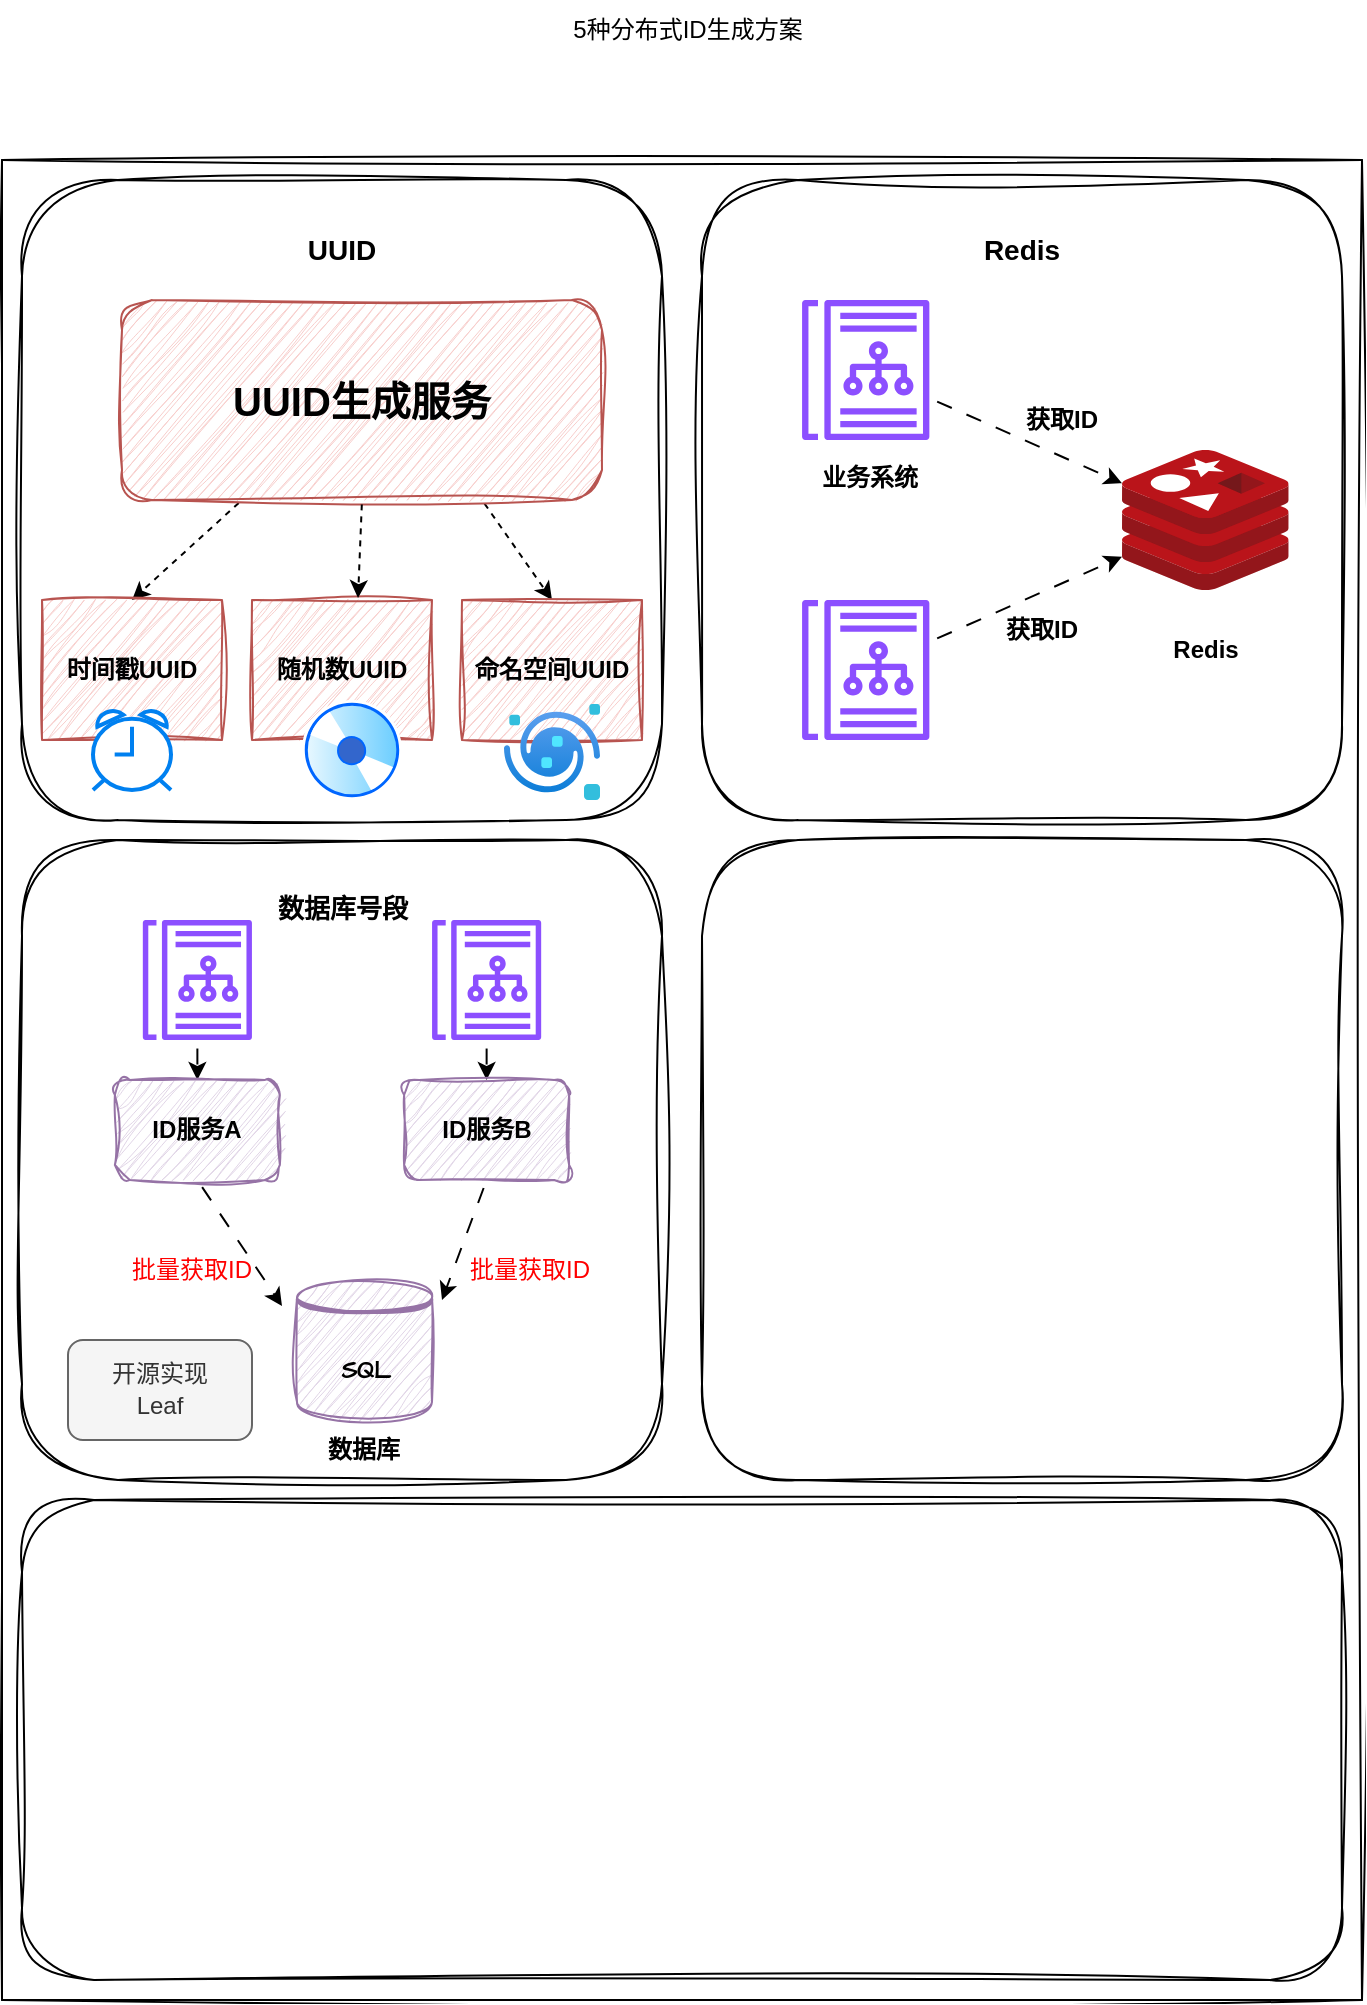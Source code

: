 <mxfile version="24.8.6">
  <diagram name="第 1 页" id="KXyL-MeRgQBoH-naH-UT">
    <mxGraphModel dx="2074" dy="1121" grid="1" gridSize="10" guides="1" tooltips="1" connect="1" arrows="1" fold="1" page="1" pageScale="1" pageWidth="827" pageHeight="1169" math="0" shadow="0">
      <root>
        <mxCell id="0" />
        <mxCell id="1" parent="0" />
        <mxCell id="eCkcwD84LaB2K8-KYKlw-1" value="" style="endArrow=none;html=1;rounded=0;sketch=1;hachureGap=4;jiggle=2;curveFitting=1;fontFamily=Architects Daughter;fontSource=https%3A%2F%2Ffonts.googleapis.com%2Fcss%3Ffamily%3DArchitects%2BDaughter;" parent="1" edge="1">
          <mxGeometry width="50" height="50" relative="1" as="geometry">
            <mxPoint x="80" y="120" as="sourcePoint" />
            <mxPoint x="760" y="120" as="targetPoint" />
          </mxGeometry>
        </mxCell>
        <mxCell id="eCkcwD84LaB2K8-KYKlw-2" value="" style="endArrow=none;html=1;rounded=0;sketch=1;hachureGap=4;jiggle=2;curveFitting=1;fontFamily=Architects Daughter;fontSource=https%3A%2F%2Ffonts.googleapis.com%2Fcss%3Ffamily%3DArchitects%2BDaughter;" parent="1" edge="1">
          <mxGeometry width="50" height="50" relative="1" as="geometry">
            <mxPoint x="80" y="120" as="sourcePoint" />
            <mxPoint x="80" y="1040" as="targetPoint" />
          </mxGeometry>
        </mxCell>
        <mxCell id="eCkcwD84LaB2K8-KYKlw-3" value="" style="endArrow=none;html=1;rounded=0;sketch=1;hachureGap=4;jiggle=2;curveFitting=1;fontFamily=Architects Daughter;fontSource=https%3A%2F%2Ffonts.googleapis.com%2Fcss%3Ffamily%3DArchitects%2BDaughter;" parent="1" edge="1">
          <mxGeometry width="50" height="50" relative="1" as="geometry">
            <mxPoint x="760" y="120" as="sourcePoint" />
            <mxPoint x="760" y="1040" as="targetPoint" />
          </mxGeometry>
        </mxCell>
        <mxCell id="eCkcwD84LaB2K8-KYKlw-4" value="" style="endArrow=none;html=1;rounded=0;sketch=1;hachureGap=4;jiggle=2;curveFitting=1;fontFamily=Architects Daughter;fontSource=https%3A%2F%2Ffonts.googleapis.com%2Fcss%3Ffamily%3DArchitects%2BDaughter;" parent="1" edge="1">
          <mxGeometry width="50" height="50" relative="1" as="geometry">
            <mxPoint x="80" y="1040" as="sourcePoint" />
            <mxPoint x="760" y="1040" as="targetPoint" />
          </mxGeometry>
        </mxCell>
        <mxCell id="eCkcwD84LaB2K8-KYKlw-5" value="" style="rounded=1;whiteSpace=wrap;html=1;sketch=1;hachureGap=4;jiggle=2;curveFitting=1;fontFamily=Architects Daughter;fontSource=https%3A%2F%2Ffonts.googleapis.com%2Fcss%3Ffamily%3DArchitects%2BDaughter;" parent="1" vertex="1">
          <mxGeometry x="90" y="130" width="320" height="320" as="geometry" />
        </mxCell>
        <mxCell id="eCkcwD84LaB2K8-KYKlw-6" value="&lt;font face=&quot;Helvetica&quot;&gt;5种分布式ID生成方案&lt;/font&gt;" style="text;html=1;align=center;verticalAlign=middle;whiteSpace=wrap;rounded=0;fontFamily=Architects Daughter;fontSource=https%3A%2F%2Ffonts.googleapis.com%2Fcss%3Ffamily%3DArchitects%2BDaughter;" parent="1" vertex="1">
          <mxGeometry x="310" y="40" width="226" height="30" as="geometry" />
        </mxCell>
        <mxCell id="eCkcwD84LaB2K8-KYKlw-12" value="" style="rounded=1;whiteSpace=wrap;html=1;sketch=1;hachureGap=4;jiggle=2;curveFitting=1;fontFamily=Architects Daughter;fontSource=https%3A%2F%2Ffonts.googleapis.com%2Fcss%3Ffamily%3DArchitects%2BDaughter;" parent="1" vertex="1">
          <mxGeometry x="90" y="790" width="660" height="240" as="geometry" />
        </mxCell>
        <mxCell id="eCkcwD84LaB2K8-KYKlw-13" value="" style="rounded=1;whiteSpace=wrap;html=1;sketch=1;hachureGap=4;jiggle=2;curveFitting=1;fontFamily=Architects Daughter;fontSource=https%3A%2F%2Ffonts.googleapis.com%2Fcss%3Ffamily%3DArchitects%2BDaughter;" parent="1" vertex="1">
          <mxGeometry x="430" y="130" width="320" height="320" as="geometry" />
        </mxCell>
        <mxCell id="eCkcwD84LaB2K8-KYKlw-14" value="" style="rounded=1;whiteSpace=wrap;html=1;sketch=1;hachureGap=4;jiggle=2;curveFitting=1;fontFamily=Architects Daughter;fontSource=https%3A%2F%2Ffonts.googleapis.com%2Fcss%3Ffamily%3DArchitects%2BDaughter;" parent="1" vertex="1">
          <mxGeometry x="90" y="460" width="320" height="320" as="geometry" />
        </mxCell>
        <mxCell id="eCkcwD84LaB2K8-KYKlw-15" value="" style="rounded=1;whiteSpace=wrap;html=1;sketch=1;hachureGap=4;jiggle=2;curveFitting=1;fontFamily=Architects Daughter;fontSource=https%3A%2F%2Ffonts.googleapis.com%2Fcss%3Ffamily%3DArchitects%2BDaughter;" parent="1" vertex="1">
          <mxGeometry x="430" y="460" width="320" height="320" as="geometry" />
        </mxCell>
        <mxCell id="eCkcwD84LaB2K8-KYKlw-16" value="UUID" style="text;html=1;align=center;verticalAlign=middle;whiteSpace=wrap;rounded=0;fontFamily=Helvetica;fontStyle=1;fontSize=14;" parent="1" vertex="1">
          <mxGeometry x="220" y="150" width="60" height="30" as="geometry" />
        </mxCell>
        <mxCell id="gERAebwKsyDYJ2gwn_3w-4" style="rounded=0;hachureGap=4;orthogonalLoop=1;jettySize=auto;html=1;exitX=0.25;exitY=1;exitDx=0;exitDy=0;entryX=0.5;entryY=0;entryDx=0;entryDy=0;fontFamily=Architects Daughter;fontSource=https%3A%2F%2Ffonts.googleapis.com%2Fcss%3Ffamily%3DArchitects%2BDaughter;dashed=1;flowAnimation=1;" edge="1" parent="1" source="eCkcwD84LaB2K8-KYKlw-17" target="gERAebwKsyDYJ2gwn_3w-1">
          <mxGeometry relative="1" as="geometry" />
        </mxCell>
        <mxCell id="gERAebwKsyDYJ2gwn_3w-6" style="rounded=0;hachureGap=4;orthogonalLoop=1;jettySize=auto;html=1;exitX=0.75;exitY=1;exitDx=0;exitDy=0;entryX=0.5;entryY=0;entryDx=0;entryDy=0;fontFamily=Architects Daughter;fontSource=https%3A%2F%2Ffonts.googleapis.com%2Fcss%3Ffamily%3DArchitects%2BDaughter;dashed=1;flowAnimation=1;" edge="1" parent="1" source="eCkcwD84LaB2K8-KYKlw-17" target="gERAebwKsyDYJ2gwn_3w-3">
          <mxGeometry relative="1" as="geometry" />
        </mxCell>
        <mxCell id="eCkcwD84LaB2K8-KYKlw-17" value="" style="rounded=1;whiteSpace=wrap;html=1;sketch=1;hachureGap=4;jiggle=2;curveFitting=1;fontFamily=Architects Daughter;fontSource=https%3A%2F%2Ffonts.googleapis.com%2Fcss%3Ffamily%3DArchitects%2BDaughter;fillColor=#f8cecc;strokeColor=#b85450;" parent="1" vertex="1">
          <mxGeometry x="140" y="190" width="240" height="100" as="geometry" />
        </mxCell>
        <mxCell id="eCkcwD84LaB2K8-KYKlw-18" value="&lt;font style=&quot;font-size: 20px;&quot;&gt;&lt;b&gt;UUID生成服务&lt;/b&gt;&lt;/font&gt;" style="text;html=1;align=center;verticalAlign=middle;whiteSpace=wrap;rounded=0;fontFamily=Helvetica;" parent="1" vertex="1">
          <mxGeometry x="190" y="215" width="140" height="50" as="geometry" />
        </mxCell>
        <mxCell id="gERAebwKsyDYJ2gwn_3w-1" value="时间戳UUID" style="rounded=0;whiteSpace=wrap;html=1;sketch=1;hachureGap=4;jiggle=2;curveFitting=1;fontFamily=Helvetica;fillColor=#f8cecc;strokeColor=#b85450;fontStyle=1" vertex="1" parent="1">
          <mxGeometry x="100" y="340" width="90" height="70" as="geometry" />
        </mxCell>
        <mxCell id="gERAebwKsyDYJ2gwn_3w-2" value="随机数UUID" style="rounded=0;whiteSpace=wrap;html=1;sketch=1;hachureGap=4;jiggle=2;curveFitting=1;fontFamily=Helvetica;fillColor=#f8cecc;strokeColor=#b85450;fontStyle=1" vertex="1" parent="1">
          <mxGeometry x="205" y="340" width="90" height="70" as="geometry" />
        </mxCell>
        <mxCell id="gERAebwKsyDYJ2gwn_3w-3" value="命名空间UUID" style="rounded=0;whiteSpace=wrap;html=1;sketch=1;hachureGap=4;jiggle=2;curveFitting=1;fontFamily=Helvetica;fillColor=#f8cecc;strokeColor=#b85450;fontStyle=1" vertex="1" parent="1">
          <mxGeometry x="310" y="340" width="90" height="70" as="geometry" />
        </mxCell>
        <mxCell id="gERAebwKsyDYJ2gwn_3w-5" style="rounded=0;hachureGap=4;orthogonalLoop=1;jettySize=auto;html=1;exitX=0.5;exitY=1;exitDx=0;exitDy=0;entryX=0.589;entryY=-0.014;entryDx=0;entryDy=0;entryPerimeter=0;fontFamily=Architects Daughter;fontSource=https%3A%2F%2Ffonts.googleapis.com%2Fcss%3Ffamily%3DArchitects%2BDaughter;dashed=1;flowAnimation=1;" edge="1" parent="1" source="eCkcwD84LaB2K8-KYKlw-17" target="gERAebwKsyDYJ2gwn_3w-2">
          <mxGeometry relative="1" as="geometry" />
        </mxCell>
        <mxCell id="gERAebwKsyDYJ2gwn_3w-7" value="" style="html=1;verticalLabelPosition=bottom;align=center;labelBackgroundColor=#ffffff;verticalAlign=top;strokeWidth=2;strokeColor=#0080F0;shadow=0;dashed=0;shape=mxgraph.ios7.icons.alarm_clock;hachureGap=4;fontFamily=Architects Daughter;fontSource=https%3A%2F%2Ffonts.googleapis.com%2Fcss%3Ffamily%3DArchitects%2BDaughter;" vertex="1" parent="1">
          <mxGeometry x="125.5" y="395" width="39" height="40" as="geometry" />
        </mxCell>
        <mxCell id="gERAebwKsyDYJ2gwn_3w-9" value="" style="image;aspect=fixed;perimeter=ellipsePerimeter;html=1;align=center;shadow=0;dashed=0;spacingTop=3;image=img/lib/active_directory/cd_dvd.svg;sketch=1;hachureGap=4;jiggle=2;curveFitting=1;fontFamily=Architects Daughter;fontSource=https%3A%2F%2Ffonts.googleapis.com%2Fcss%3Ffamily%3DArchitects%2BDaughter;" vertex="1" parent="1">
          <mxGeometry x="230" y="390" width="50" height="50" as="geometry" />
        </mxCell>
        <mxCell id="gERAebwKsyDYJ2gwn_3w-11" value="" style="image;aspect=fixed;html=1;points=[];align=center;fontSize=12;image=img/lib/azure2/web/App_Space.svg;sketch=1;hachureGap=4;jiggle=2;curveFitting=1;fontFamily=Architects Daughter;fontSource=https%3A%2F%2Ffonts.googleapis.com%2Fcss%3Ffamily%3DArchitects%2BDaughter;" vertex="1" parent="1">
          <mxGeometry x="331" y="392" width="48" height="48" as="geometry" />
        </mxCell>
        <mxCell id="gERAebwKsyDYJ2gwn_3w-12" value="" style="image;sketch=0;aspect=fixed;html=1;points=[];align=center;fontSize=12;image=img/lib/mscae/Cache_Redis_Product.svg;hachureGap=4;jiggle=2;curveFitting=1;fontFamily=Architects Daughter;fontSource=https%3A%2F%2Ffonts.googleapis.com%2Fcss%3Ffamily%3DArchitects%2BDaughter;" vertex="1" parent="1">
          <mxGeometry x="640" y="265" width="83.33" height="70" as="geometry" />
        </mxCell>
        <mxCell id="gERAebwKsyDYJ2gwn_3w-13" value="" style="sketch=0;outlineConnect=0;fontColor=#232F3E;gradientColor=none;fillColor=#8C4FFF;strokeColor=none;dashed=0;verticalLabelPosition=bottom;verticalAlign=top;align=center;html=1;fontSize=12;fontStyle=0;aspect=fixed;pointerEvents=1;shape=mxgraph.aws4.datazone_business_data_catalog;hachureGap=4;jiggle=2;curveFitting=1;fontFamily=Architects Daughter;fontSource=https%3A%2F%2Ffonts.googleapis.com%2Fcss%3Ffamily%3DArchitects%2BDaughter;" vertex="1" parent="1">
          <mxGeometry x="480" y="190" width="63.72" height="70" as="geometry" />
        </mxCell>
        <mxCell id="gERAebwKsyDYJ2gwn_3w-14" value="" style="sketch=0;outlineConnect=0;fontColor=#232F3E;gradientColor=none;fillColor=#8C4FFF;strokeColor=none;dashed=0;verticalLabelPosition=bottom;verticalAlign=top;align=center;html=1;fontSize=12;fontStyle=0;aspect=fixed;pointerEvents=1;shape=mxgraph.aws4.datazone_business_data_catalog;hachureGap=4;jiggle=2;curveFitting=1;fontFamily=Architects Daughter;fontSource=https%3A%2F%2Ffonts.googleapis.com%2Fcss%3Ffamily%3DArchitects%2BDaughter;" vertex="1" parent="1">
          <mxGeometry x="480" y="340" width="63.72" height="70" as="geometry" />
        </mxCell>
        <mxCell id="gERAebwKsyDYJ2gwn_3w-15" value="" style="endArrow=classic;html=1;rounded=0;hachureGap=4;fontFamily=Architects Daughter;fontSource=https%3A%2F%2Ffonts.googleapis.com%2Fcss%3Ffamily%3DArchitects%2BDaughter;flowAnimation=1;" edge="1" parent="1" source="gERAebwKsyDYJ2gwn_3w-13" target="gERAebwKsyDYJ2gwn_3w-12">
          <mxGeometry width="50" height="50" relative="1" as="geometry">
            <mxPoint x="390" y="600" as="sourcePoint" />
            <mxPoint x="440" y="550" as="targetPoint" />
          </mxGeometry>
        </mxCell>
        <mxCell id="gERAebwKsyDYJ2gwn_3w-16" value="" style="endArrow=classic;html=1;rounded=0;hachureGap=4;fontFamily=Architects Daughter;fontSource=https%3A%2F%2Ffonts.googleapis.com%2Fcss%3Ffamily%3DArchitects%2BDaughter;flowAnimation=1;" edge="1" parent="1" source="gERAebwKsyDYJ2gwn_3w-14" target="gERAebwKsyDYJ2gwn_3w-12">
          <mxGeometry width="50" height="50" relative="1" as="geometry">
            <mxPoint x="560" y="340" as="sourcePoint" />
            <mxPoint x="656" y="383" as="targetPoint" />
          </mxGeometry>
        </mxCell>
        <mxCell id="gERAebwKsyDYJ2gwn_3w-17" value="业务系统" style="text;html=1;align=center;verticalAlign=middle;whiteSpace=wrap;rounded=0;fontFamily=Architects Daughter;fontSource=https%3A%2F%2Ffonts.googleapis.com%2Fcss%3Ffamily%3DArchitects%2BDaughter;fontStyle=1" vertex="1" parent="1">
          <mxGeometry x="484" y="265" width="60" height="30" as="geometry" />
        </mxCell>
        <mxCell id="gERAebwKsyDYJ2gwn_3w-18" value="&lt;font face=&quot;Helvetica&quot;&gt;Redis&lt;/font&gt;" style="text;html=1;align=center;verticalAlign=middle;whiteSpace=wrap;rounded=0;fontFamily=Architects Daughter;fontSource=https%3A%2F%2Ffonts.googleapis.com%2Fcss%3Ffamily%3DArchitects%2BDaughter;fontStyle=1" vertex="1" parent="1">
          <mxGeometry x="651.67" y="350" width="60" height="30" as="geometry" />
        </mxCell>
        <mxCell id="gERAebwKsyDYJ2gwn_3w-19" value="&lt;font style=&quot;font-size: 14px;&quot; face=&quot;Helvetica&quot;&gt;Redis&lt;/font&gt;" style="text;html=1;align=center;verticalAlign=middle;whiteSpace=wrap;rounded=0;fontFamily=Architects Daughter;fontSource=https%3A%2F%2Ffonts.googleapis.com%2Fcss%3Ffamily%3DArchitects%2BDaughter;fontStyle=1" vertex="1" parent="1">
          <mxGeometry x="560" y="150" width="60" height="30" as="geometry" />
        </mxCell>
        <mxCell id="gERAebwKsyDYJ2gwn_3w-20" value="&lt;font face=&quot;Helvetica&quot;&gt;&lt;b&gt;获取ID&lt;/b&gt;&lt;/font&gt;" style="text;html=1;align=center;verticalAlign=middle;whiteSpace=wrap;rounded=0;fontFamily=Architects Daughter;fontSource=https%3A%2F%2Ffonts.googleapis.com%2Fcss%3Ffamily%3DArchitects%2BDaughter;" vertex="1" parent="1">
          <mxGeometry x="580" y="235" width="60" height="30" as="geometry" />
        </mxCell>
        <mxCell id="gERAebwKsyDYJ2gwn_3w-21" value="&lt;font face=&quot;Helvetica&quot;&gt;&lt;b&gt;获取ID&lt;/b&gt;&lt;/font&gt;" style="text;html=1;align=center;verticalAlign=middle;whiteSpace=wrap;rounded=0;fontFamily=Architects Daughter;fontSource=https%3A%2F%2Ffonts.googleapis.com%2Fcss%3Ffamily%3DArchitects%2BDaughter;" vertex="1" parent="1">
          <mxGeometry x="570" y="340" width="60" height="30" as="geometry" />
        </mxCell>
        <mxCell id="gERAebwKsyDYJ2gwn_3w-34" value="" style="rounded=0;hachureGap=4;orthogonalLoop=1;jettySize=auto;html=1;fontFamily=Architects Daughter;fontSource=https%3A%2F%2Ffonts.googleapis.com%2Fcss%3Ffamily%3DArchitects%2BDaughter;flowAnimation=1;" edge="1" parent="1" source="gERAebwKsyDYJ2gwn_3w-22" target="gERAebwKsyDYJ2gwn_3w-28">
          <mxGeometry relative="1" as="geometry" />
        </mxCell>
        <mxCell id="gERAebwKsyDYJ2gwn_3w-22" value="" style="sketch=0;outlineConnect=0;fontColor=#232F3E;gradientColor=none;fillColor=#8C4FFF;strokeColor=none;dashed=0;verticalLabelPosition=bottom;verticalAlign=top;align=center;html=1;fontSize=12;fontStyle=0;aspect=fixed;pointerEvents=1;shape=mxgraph.aws4.datazone_business_data_catalog;hachureGap=4;jiggle=2;curveFitting=1;fontFamily=Architects Daughter;fontSource=https%3A%2F%2Ffonts.googleapis.com%2Fcss%3Ffamily%3DArchitects%2BDaughter;" vertex="1" parent="1">
          <mxGeometry x="150.38" y="500" width="54.62" height="60" as="geometry" />
        </mxCell>
        <mxCell id="gERAebwKsyDYJ2gwn_3w-33" value="" style="rounded=0;hachureGap=4;orthogonalLoop=1;jettySize=auto;html=1;fontFamily=Architects Daughter;fontSource=https%3A%2F%2Ffonts.googleapis.com%2Fcss%3Ffamily%3DArchitects%2BDaughter;flowAnimation=1;" edge="1" parent="1" source="gERAebwKsyDYJ2gwn_3w-23" target="gERAebwKsyDYJ2gwn_3w-25">
          <mxGeometry relative="1" as="geometry" />
        </mxCell>
        <mxCell id="gERAebwKsyDYJ2gwn_3w-23" value="" style="sketch=0;outlineConnect=0;fontColor=#232F3E;gradientColor=none;fillColor=#8C4FFF;strokeColor=none;dashed=0;verticalLabelPosition=bottom;verticalAlign=top;align=center;html=1;fontSize=12;fontStyle=0;aspect=fixed;pointerEvents=1;shape=mxgraph.aws4.datazone_business_data_catalog;hachureGap=4;jiggle=2;curveFitting=1;fontFamily=Architects Daughter;fontSource=https%3A%2F%2Ffonts.googleapis.com%2Fcss%3Ffamily%3DArchitects%2BDaughter;" vertex="1" parent="1">
          <mxGeometry x="295" y="500" width="54.62" height="60" as="geometry" />
        </mxCell>
        <mxCell id="gERAebwKsyDYJ2gwn_3w-25" value="&lt;font face=&quot;Helvetica&quot;&gt;&lt;b&gt;ID服务B&lt;/b&gt;&lt;/font&gt;" style="rounded=1;whiteSpace=wrap;html=1;sketch=1;hachureGap=4;jiggle=2;curveFitting=1;fontFamily=Architects Daughter;fontSource=https%3A%2F%2Ffonts.googleapis.com%2Fcss%3Ffamily%3DArchitects%2BDaughter;fillColor=#e1d5e7;strokeColor=#9673a6;" vertex="1" parent="1">
          <mxGeometry x="281.06" y="580" width="82.5" height="50" as="geometry" />
        </mxCell>
        <mxCell id="gERAebwKsyDYJ2gwn_3w-27" value="&lt;b&gt;SQL&lt;/b&gt;" style="shape=datastore;whiteSpace=wrap;html=1;sketch=1;hachureGap=4;jiggle=2;curveFitting=1;fontFamily=Architects Daughter;fontSource=https%3A%2F%2Ffonts.googleapis.com%2Fcss%3Ffamily%3DArchitects%2BDaughter;fillColor=#e1d5e7;strokeColor=#9673a6;" vertex="1" parent="1">
          <mxGeometry x="227.5" y="680" width="67.5" height="70" as="geometry" />
        </mxCell>
        <mxCell id="gERAebwKsyDYJ2gwn_3w-28" value="&lt;font face=&quot;Helvetica&quot;&gt;&lt;b&gt;ID服务A&lt;/b&gt;&lt;/font&gt;" style="rounded=1;whiteSpace=wrap;html=1;sketch=1;hachureGap=4;jiggle=2;curveFitting=1;fontFamily=Architects Daughter;fontSource=https%3A%2F%2Ffonts.googleapis.com%2Fcss%3Ffamily%3DArchitects%2BDaughter;fillColor=#e1d5e7;strokeColor=#9673a6;" vertex="1" parent="1">
          <mxGeometry x="136.44" y="580" width="82.5" height="50" as="geometry" />
        </mxCell>
        <mxCell id="gERAebwKsyDYJ2gwn_3w-29" value="&lt;font face=&quot;Helvetica&quot;&gt;&lt;b&gt;数据库&lt;/b&gt;&lt;/font&gt;" style="text;html=1;align=center;verticalAlign=middle;whiteSpace=wrap;rounded=0;fontFamily=Architects Daughter;fontSource=https%3A%2F%2Ffonts.googleapis.com%2Fcss%3Ffamily%3DArchitects%2BDaughter;" vertex="1" parent="1">
          <mxGeometry x="231.25" y="750" width="60" height="30" as="geometry" />
        </mxCell>
        <mxCell id="gERAebwKsyDYJ2gwn_3w-30" value="&lt;font face=&quot;Helvetica&quot;&gt;开源实现&lt;br&gt;Leaf&lt;/font&gt;" style="rounded=1;whiteSpace=wrap;html=1;hachureGap=4;fontFamily=Architects Daughter;fontSource=https%3A%2F%2Ffonts.googleapis.com%2Fcss%3Ffamily%3DArchitects%2BDaughter;fillColor=#f5f5f5;fontColor=#333333;strokeColor=#666666;" vertex="1" parent="1">
          <mxGeometry x="113" y="710" width="92" height="50" as="geometry" />
        </mxCell>
        <mxCell id="gERAebwKsyDYJ2gwn_3w-31" style="rounded=0;hachureGap=4;orthogonalLoop=1;jettySize=auto;html=1;exitX=0.5;exitY=1;exitDx=0;exitDy=0;fontFamily=Architects Daughter;fontSource=https%3A%2F%2Ffonts.googleapis.com%2Fcss%3Ffamily%3DArchitects%2BDaughter;flowAnimation=1;" edge="1" parent="1" source="gERAebwKsyDYJ2gwn_3w-25">
          <mxGeometry relative="1" as="geometry">
            <mxPoint x="300" y="690" as="targetPoint" />
          </mxGeometry>
        </mxCell>
        <mxCell id="gERAebwKsyDYJ2gwn_3w-32" style="rounded=0;hachureGap=4;orthogonalLoop=1;jettySize=auto;html=1;exitX=0.5;exitY=1;exitDx=0;exitDy=0;fontFamily=Architects Daughter;fontSource=https%3A%2F%2Ffonts.googleapis.com%2Fcss%3Ffamily%3DArchitects%2BDaughter;flowAnimation=1;" edge="1" parent="1" source="gERAebwKsyDYJ2gwn_3w-28">
          <mxGeometry relative="1" as="geometry">
            <mxPoint x="220" y="693" as="targetPoint" />
          </mxGeometry>
        </mxCell>
        <mxCell id="gERAebwKsyDYJ2gwn_3w-35" value="&lt;font color=&quot;#ff0000&quot; face=&quot;Helvetica&quot;&gt;批量获取ID&lt;/font&gt;" style="text;html=1;align=center;verticalAlign=middle;whiteSpace=wrap;rounded=0;fontFamily=Architects Daughter;fontSource=https%3A%2F%2Ffonts.googleapis.com%2Fcss%3Ffamily%3DArchitects%2BDaughter;" vertex="1" parent="1">
          <mxGeometry x="140" y="660" width="70" height="30" as="geometry" />
        </mxCell>
        <mxCell id="gERAebwKsyDYJ2gwn_3w-36" value="&lt;font color=&quot;#ff0000&quot; face=&quot;Helvetica&quot;&gt;批量获取ID&lt;/font&gt;" style="text;html=1;align=center;verticalAlign=middle;whiteSpace=wrap;rounded=0;fontFamily=Architects Daughter;fontSource=https%3A%2F%2Ffonts.googleapis.com%2Fcss%3Ffamily%3DArchitects%2BDaughter;" vertex="1" parent="1">
          <mxGeometry x="309" y="660" width="70" height="30" as="geometry" />
        </mxCell>
        <mxCell id="gERAebwKsyDYJ2gwn_3w-37" value="&lt;b&gt;&lt;font style=&quot;font-size: 13px;&quot; face=&quot;Helvetica&quot;&gt;数据库号段&lt;/font&gt;&lt;/b&gt;" style="text;html=1;align=center;verticalAlign=middle;whiteSpace=wrap;rounded=0;fontFamily=Architects Daughter;fontSource=https%3A%2F%2Ffonts.googleapis.com%2Fcss%3Ffamily%3DArchitects%2BDaughter;" vertex="1" parent="1">
          <mxGeometry x="214.5" y="480" width="71" height="30" as="geometry" />
        </mxCell>
      </root>
    </mxGraphModel>
  </diagram>
</mxfile>
